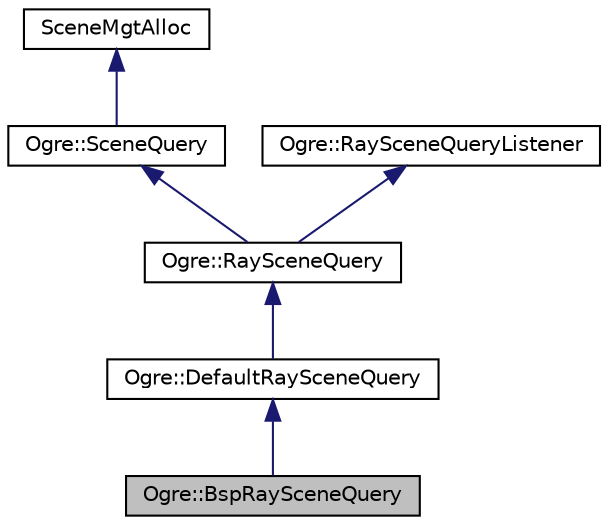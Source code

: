 digraph "Ogre::BspRaySceneQuery"
{
  bgcolor="transparent";
  edge [fontname="Helvetica",fontsize="10",labelfontname="Helvetica",labelfontsize="10"];
  node [fontname="Helvetica",fontsize="10",shape=record];
  Node0 [label="Ogre::BspRaySceneQuery",height=0.2,width=0.4,color="black", fillcolor="grey75", style="filled", fontcolor="black"];
  Node1 -> Node0 [dir="back",color="midnightblue",fontsize="10",style="solid",fontname="Helvetica"];
  Node1 [label="Ogre::DefaultRaySceneQuery",height=0.2,width=0.4,color="black",URL="$class_ogre_1_1_default_ray_scene_query.html",tooltip="Default implementation of RaySceneQuery. "];
  Node2 -> Node1 [dir="back",color="midnightblue",fontsize="10",style="solid",fontname="Helvetica"];
  Node2 [label="Ogre::RaySceneQuery",height=0.2,width=0.4,color="black",URL="$class_ogre_1_1_ray_scene_query.html",tooltip="Specialises the SceneQuery class for querying along a ray. "];
  Node3 -> Node2 [dir="back",color="midnightblue",fontsize="10",style="solid",fontname="Helvetica"];
  Node3 [label="Ogre::SceneQuery",height=0.2,width=0.4,color="black",URL="$class_ogre_1_1_scene_query.html",tooltip="A class for performing queries on a scene. "];
  Node4 -> Node3 [dir="back",color="midnightblue",fontsize="10",style="solid",fontname="Helvetica"];
  Node4 [label="SceneMgtAlloc",height=0.2,width=0.4,color="black",URL="$class_ogre_1_1_allocated_object.html"];
  Node5 -> Node2 [dir="back",color="midnightblue",fontsize="10",style="solid",fontname="Helvetica"];
  Node5 [label="Ogre::RaySceneQueryListener",height=0.2,width=0.4,color="black",URL="$class_ogre_1_1_ray_scene_query_listener.html",tooltip="Alternative listener class for dealing with RaySceneQuery. "];
}
